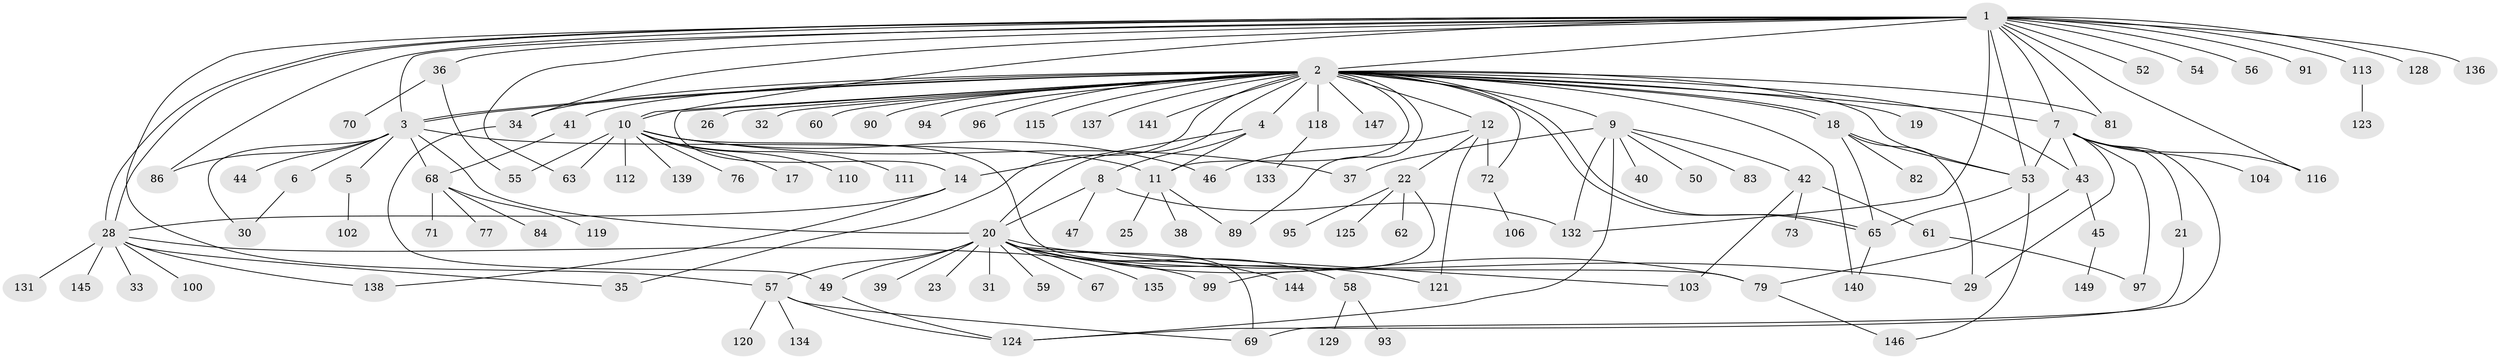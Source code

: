 // Generated by graph-tools (version 1.1) at 2025/51/02/27/25 19:51:56]
// undirected, 117 vertices, 168 edges
graph export_dot {
graph [start="1"]
  node [color=gray90,style=filled];
  1 [super="+48"];
  2 [super="+15"];
  3 [super="+148"];
  4 [super="+98"];
  5 [super="+51"];
  6;
  7 [super="+16"];
  8 [super="+101"];
  9 [super="+13"];
  10 [super="+75"];
  11 [super="+107"];
  12 [super="+92"];
  14 [super="+127"];
  17;
  18 [super="+24"];
  19;
  20 [super="+27"];
  21 [super="+130"];
  22 [super="+78"];
  23;
  25;
  26;
  28 [super="+64"];
  29 [super="+114"];
  30;
  31;
  32;
  33;
  34;
  35;
  36 [super="+143"];
  37;
  38 [super="+66"];
  39;
  40;
  41;
  42;
  43;
  44;
  45;
  46;
  47;
  49;
  50;
  52;
  53 [super="+87"];
  54;
  55;
  56;
  57 [super="+122"];
  58 [super="+74"];
  59;
  60;
  61;
  62 [super="+108"];
  63;
  65 [super="+88"];
  67;
  68 [super="+85"];
  69 [super="+80"];
  70;
  71;
  72;
  73;
  76;
  77;
  79 [super="+142"];
  81;
  82;
  83;
  84;
  86 [super="+126"];
  89 [super="+109"];
  90;
  91;
  93 [super="+105"];
  94;
  95;
  96;
  97 [super="+117"];
  99;
  100;
  102;
  103;
  104;
  106;
  110;
  111;
  112;
  113;
  115;
  116;
  118;
  119;
  120;
  121;
  123;
  124;
  125;
  128;
  129;
  131;
  132;
  133;
  134;
  135;
  136;
  137;
  138;
  139;
  140;
  141;
  144;
  145;
  146;
  147;
  149;
  1 -- 2;
  1 -- 3;
  1 -- 7;
  1 -- 10;
  1 -- 28 [weight=2];
  1 -- 28;
  1 -- 34;
  1 -- 36;
  1 -- 52;
  1 -- 53;
  1 -- 54;
  1 -- 56;
  1 -- 57;
  1 -- 63;
  1 -- 81;
  1 -- 86;
  1 -- 113;
  1 -- 116;
  1 -- 128;
  1 -- 136;
  1 -- 91;
  1 -- 132;
  2 -- 3 [weight=2];
  2 -- 3;
  2 -- 4;
  2 -- 7;
  2 -- 9 [weight=2];
  2 -- 10;
  2 -- 11;
  2 -- 12;
  2 -- 14;
  2 -- 18 [weight=2];
  2 -- 18;
  2 -- 19;
  2 -- 26;
  2 -- 32;
  2 -- 34;
  2 -- 35;
  2 -- 41;
  2 -- 43;
  2 -- 53;
  2 -- 60;
  2 -- 65;
  2 -- 65;
  2 -- 72;
  2 -- 81;
  2 -- 89;
  2 -- 90;
  2 -- 94;
  2 -- 96;
  2 -- 115;
  2 -- 118;
  2 -- 137;
  2 -- 140;
  2 -- 141;
  2 -- 147;
  2 -- 20;
  3 -- 5;
  3 -- 6;
  3 -- 11;
  3 -- 20;
  3 -- 30;
  3 -- 44;
  3 -- 68 [weight=2];
  3 -- 86;
  4 -- 8;
  4 -- 14;
  4 -- 11;
  5 -- 102;
  6 -- 30;
  7 -- 21;
  7 -- 43;
  7 -- 69;
  7 -- 97;
  7 -- 104;
  7 -- 116;
  7 -- 53;
  7 -- 29;
  8 -- 20;
  8 -- 47;
  8 -- 132;
  9 -- 42;
  9 -- 50;
  9 -- 83;
  9 -- 124;
  9 -- 132;
  9 -- 37;
  9 -- 40;
  10 -- 17;
  10 -- 37;
  10 -- 46;
  10 -- 55;
  10 -- 63;
  10 -- 76;
  10 -- 111;
  10 -- 112;
  10 -- 79;
  10 -- 139;
  10 -- 110;
  11 -- 25;
  11 -- 38;
  11 -- 89 [weight=2];
  12 -- 22;
  12 -- 72;
  12 -- 121;
  12 -- 46;
  14 -- 28;
  14 -- 138;
  18 -- 29;
  18 -- 53;
  18 -- 65;
  18 -- 82;
  20 -- 23 [weight=2];
  20 -- 29;
  20 -- 31;
  20 -- 39;
  20 -- 59;
  20 -- 67;
  20 -- 69;
  20 -- 79;
  20 -- 103;
  20 -- 144;
  20 -- 49;
  20 -- 135;
  20 -- 121;
  20 -- 58;
  20 -- 57;
  21 -- 124;
  22 -- 62;
  22 -- 95;
  22 -- 125;
  22 -- 99;
  28 -- 33;
  28 -- 35;
  28 -- 99;
  28 -- 100;
  28 -- 138;
  28 -- 145;
  28 -- 131;
  34 -- 49;
  36 -- 70;
  36 -- 55;
  41 -- 68;
  42 -- 61;
  42 -- 73;
  42 -- 103;
  43 -- 45;
  43 -- 79;
  45 -- 149;
  49 -- 124;
  53 -- 65;
  53 -- 146;
  57 -- 120;
  57 -- 124;
  57 -- 134;
  57 -- 69;
  58 -- 93;
  58 -- 129;
  61 -- 97;
  65 -- 140;
  68 -- 71;
  68 -- 77;
  68 -- 84;
  68 -- 119;
  72 -- 106;
  79 -- 146;
  113 -- 123;
  118 -- 133;
}
